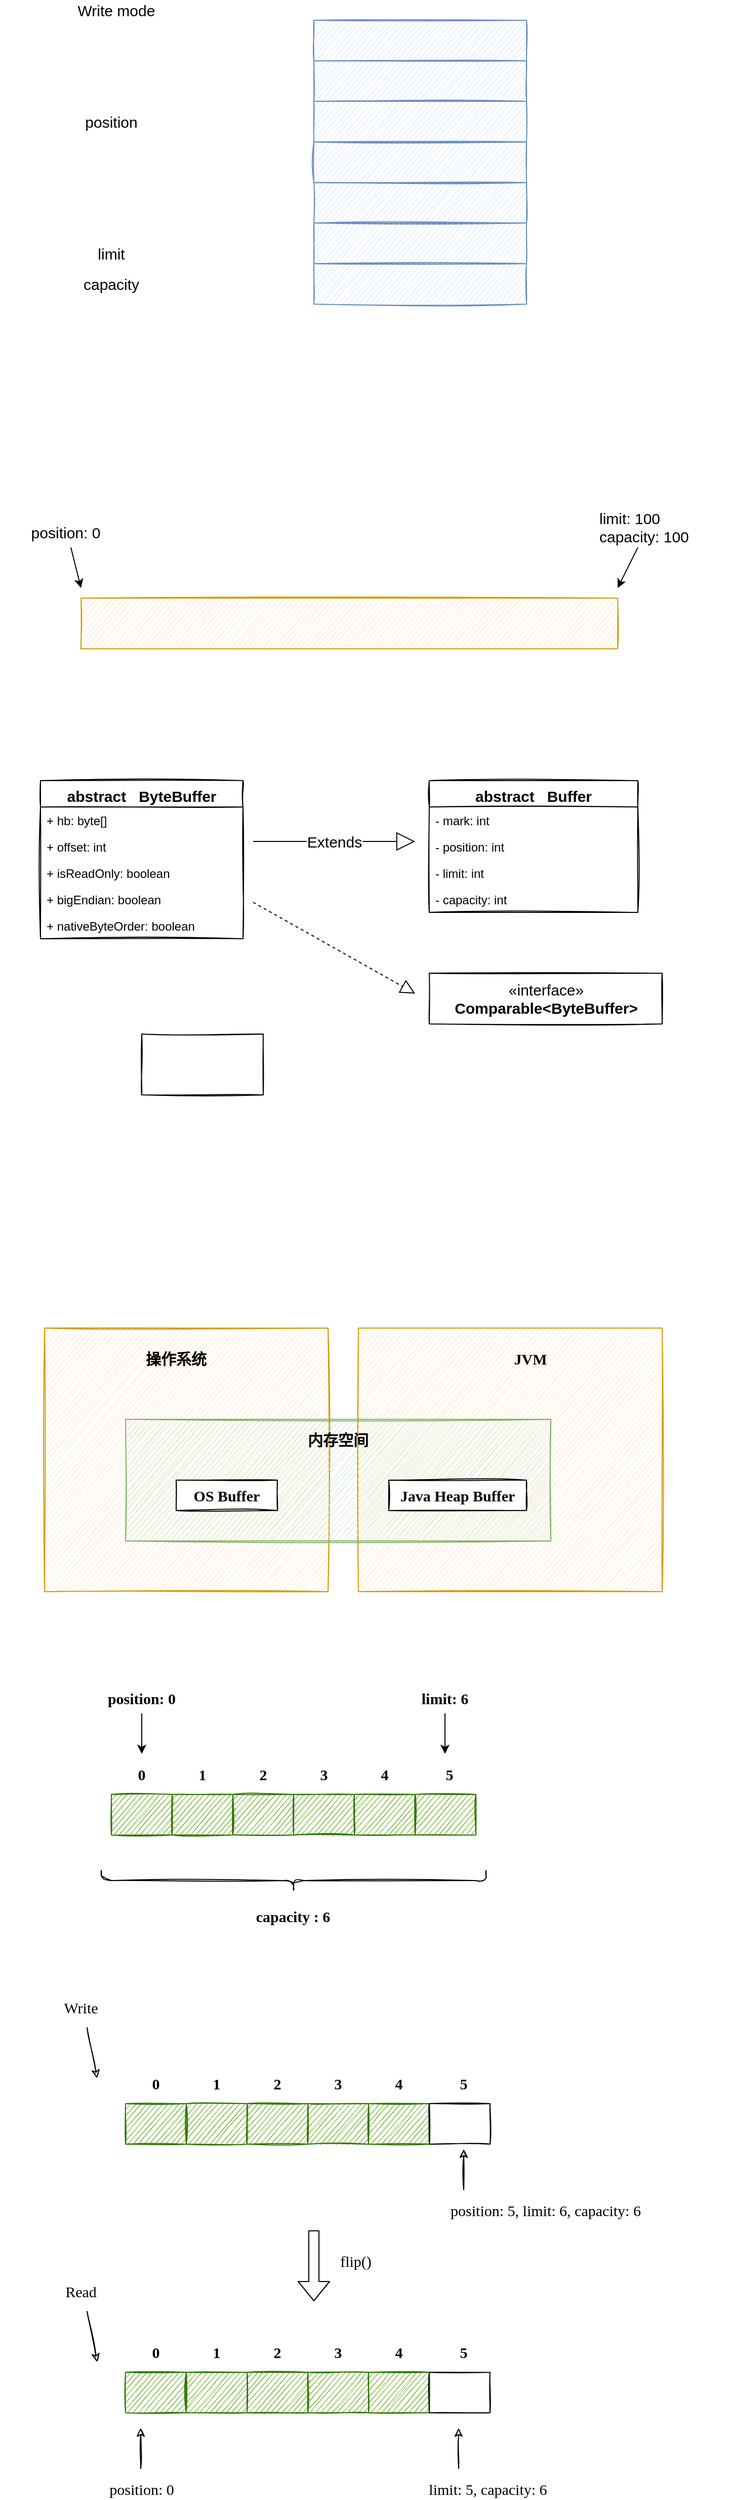 <mxfile version="14.5.1" type="device"><diagram id="aV8cv1iNoZJhpz3Em5e8" name="ByteBuffer"><mxGraphModel dx="942" dy="652" grid="1" gridSize="10" guides="1" tooltips="1" connect="1" arrows="1" fold="1" page="1" pageScale="1" pageWidth="827" pageHeight="1169" math="0" shadow="0"><root><mxCell id="0"/><mxCell id="1" parent="0"/><mxCell id="bbNlFA3vaPm4Iiwi7iVU-1" value="" style="rounded=0;whiteSpace=wrap;html=1;sketch=1;fillColor=#dae8fc;strokeColor=#6c8ebf;" parent="1" vertex="1"><mxGeometry x="320" y="70" width="210" height="40" as="geometry"/></mxCell><mxCell id="bbNlFA3vaPm4Iiwi7iVU-2" value="&lt;span style=&quot;color: rgba(0 , 0 , 0 , 0) ; font-family: monospace ; font-size: 0px&quot;&gt;%3CmxGraphModel%3E%3Croot%3E%3CmxCell%20id%3D%220%22%2F%3E%3CmxCell%20id%3D%221%22%20parent%3D%220%22%2F%3E%3CmxCell%20id%3D%222%22%20value%3D%22%22%20style%3D%22rounded%3D0%3BwhiteSpace%3Dwrap%3Bhtml%3D1%3Bsketch%3D1%3BfillColor%3Dnone%3B%22%20vertex%3D%221%22%20parent%3D%221%22%3E%3CmxGeometry%20x%3D%22320%22%20y%3D%2270%22%20width%3D%22210%22%20height%3D%2240%22%20as%3D%22geometry%22%2F%3E%3C%2FmxCell%3E%3C%2Froot%3E%3C%2FmxGraphModel%3E&lt;/span&gt;" style="rounded=0;whiteSpace=wrap;html=1;sketch=1;fillColor=#dae8fc;strokeColor=#6c8ebf;" parent="1" vertex="1"><mxGeometry x="320" y="110" width="210" height="40" as="geometry"/></mxCell><mxCell id="bbNlFA3vaPm4Iiwi7iVU-3" value="&lt;span style=&quot;color: rgba(0 , 0 , 0 , 0) ; font-family: monospace ; font-size: 0px&quot;&gt;%3CmxGraphModel%3E%3Croot%3E%3CmxCell%20id%3D%220%22%2F%3E%3CmxCell%20id%3D%221%22%20parent%3D%220%22%2F%3E%3CmxCell%20id%3D%222%22%20value%3D%22%22%20style%3D%22rounded%3D0%3BwhiteSpace%3Dwrap%3Bhtml%3D1%3Bsketch%3D1%3BfillColor%3Dnone%3B%22%20vertex%3D%221%22%20parent%3D%221%22%3E%3CmxGeometry%20x%3D%22320%22%20y%3D%2270%22%20width%3D%22210%22%20height%3D%2240%22%20as%3D%22geometry%22%2F%3E%3C%2FmxCell%3E%3C%2Froot%3E%3C%2FmxGraphModel%3E&lt;/span&gt;" style="rounded=0;whiteSpace=wrap;html=1;sketch=1;fillColor=#dae8fc;strokeColor=#6c8ebf;" parent="1" vertex="1"><mxGeometry x="320" y="150" width="210" height="40" as="geometry"/></mxCell><mxCell id="bbNlFA3vaPm4Iiwi7iVU-4" value="&lt;span style=&quot;color: rgba(0 , 0 , 0 , 0) ; font-family: monospace ; font-size: 0px&quot;&gt;%3CmxGraphModel%3E%3Croot%3E%3CmxCell%20id%3D%220%22%2F%3E%3CmxCell%20id%3D%221%22%20parent%3D%220%22%2F%3E%3CmxCell%20id%3D%222%22%20value%3D%22%22%20style%3D%22rounded%3D0%3BwhiteSpace%3Dwrap%3Bhtml%3D1%3Bsketch%3D1%3BfillColor%3Dnone%3B%22%20vertex%3D%221%22%20parent%3D%221%22%3E%3CmxGeometry%20x%3D%22320%22%20y%3D%2270%22%20width%3D%22210%22%20height%3D%2240%22%20as%3D%22geometry%22%2F%3E%3C%2FmxCell%3E%3C%2Froot%3E%3C%2FmxGraphModel%3E&lt;/span&gt;" style="rounded=0;whiteSpace=wrap;html=1;sketch=1;fillColor=#dae8fc;strokeColor=#6c8ebf;" parent="1" vertex="1"><mxGeometry x="320" y="190" width="210" height="40" as="geometry"/></mxCell><mxCell id="bbNlFA3vaPm4Iiwi7iVU-5" value="&lt;span style=&quot;color: rgba(0 , 0 , 0 , 0) ; font-family: monospace ; font-size: 0px&quot;&gt;%3CmxGraphModel%3E%3Croot%3E%3CmxCell%20id%3D%220%22%2F%3E%3CmxCell%20id%3D%221%22%20parent%3D%220%22%2F%3E%3CmxCell%20id%3D%222%22%20value%3D%22%22%20style%3D%22rounded%3D0%3BwhiteSpace%3Dwrap%3Bhtml%3D1%3Bsketch%3D1%3BfillColor%3Dnone%3B%22%20vertex%3D%221%22%20parent%3D%221%22%3E%3CmxGeometry%20x%3D%22320%22%20y%3D%2270%22%20width%3D%22210%22%20height%3D%2240%22%20as%3D%22geometry%22%2F%3E%3C%2FmxCell%3E%3C%2Froot%3E%3C%2FmxGraphModel%3E&lt;/span&gt;" style="rounded=0;whiteSpace=wrap;html=1;sketch=1;fillColor=#dae8fc;strokeColor=#6c8ebf;" parent="1" vertex="1"><mxGeometry x="320" y="230" width="210" height="40" as="geometry"/></mxCell><mxCell id="bbNlFA3vaPm4Iiwi7iVU-6" value="&lt;span style=&quot;color: rgba(0 , 0 , 0 , 0) ; font-family: monospace ; font-size: 0px&quot;&gt;%3CmxGraphModel%3E%3Croot%3E%3CmxCell%20id%3D%220%22%2F%3E%3CmxCell%20id%3D%221%22%20parent%3D%220%22%2F%3E%3CmxCell%20id%3D%222%22%20value%3D%22%22%20style%3D%22rounded%3D0%3BwhiteSpace%3Dwrap%3Bhtml%3D1%3Bsketch%3D1%3BfillColor%3Dnone%3B%22%20vertex%3D%221%22%20parent%3D%221%22%3E%3CmxGeometry%20x%3D%22320%22%20y%3D%2270%22%20width%3D%22210%22%20height%3D%2240%22%20as%3D%22geometry%22%2F%3E%3C%2FmxCell%3E%3C%2Froot%3E%3C%2FmxGraphModel%3E&lt;/span&gt;" style="rounded=0;whiteSpace=wrap;html=1;sketch=1;fillColor=#dae8fc;strokeColor=#6c8ebf;" parent="1" vertex="1"><mxGeometry x="320" y="270" width="210" height="40" as="geometry"/></mxCell><mxCell id="bbNlFA3vaPm4Iiwi7iVU-7" value="&lt;span style=&quot;color: rgba(0 , 0 , 0 , 0) ; font-family: monospace ; font-size: 0px&quot;&gt;%3CmxGraphModel%3E%3Croot%3E%3CmxCell%20id%3D%220%22%2F%3E%3CmxCell%20id%3D%221%22%20parent%3D%220%22%2F%3E%3CmxCell%20id%3D%222%22%20value%3D%22%22%20style%3D%22rounded%3D0%3BwhiteSpace%3Dwrap%3Bhtml%3D1%3Bsketch%3D1%3BfillColor%3Dnone%3B%22%20vertex%3D%221%22%20parent%3D%221%22%3E%3CmxGeometry%20x%3D%22320%22%20y%3D%2270%22%20width%3D%22210%22%20height%3D%2240%22%20as%3D%22geometry%22%2F%3E%3C%2FmxCell%3E%3C%2Froot%3E%3C%2FmxGraphModel%3E&lt;/span&gt;" style="rounded=0;whiteSpace=wrap;html=1;sketch=1;fillColor=#dae8fc;strokeColor=#6c8ebf;" parent="1" vertex="1"><mxGeometry x="320" y="310" width="210" height="40" as="geometry"/></mxCell><mxCell id="bbNlFA3vaPm4Iiwi7iVU-8" value="Write mode" style="text;html=1;strokeColor=none;fillColor=none;align=center;verticalAlign=middle;whiteSpace=wrap;rounded=0;sketch=1;fontSize=15;" parent="1" vertex="1"><mxGeometry x="70" y="50" width="110" height="20" as="geometry"/></mxCell><mxCell id="bbNlFA3vaPm4Iiwi7iVU-9" value="position" style="text;html=1;strokeColor=none;fillColor=none;align=center;verticalAlign=middle;whiteSpace=wrap;rounded=0;sketch=1;fontSize=15;" parent="1" vertex="1"><mxGeometry x="100" y="160" width="40" height="20" as="geometry"/></mxCell><mxCell id="bbNlFA3vaPm4Iiwi7iVU-11" value="limit" style="text;html=1;strokeColor=none;fillColor=none;align=center;verticalAlign=middle;whiteSpace=wrap;rounded=0;sketch=1;fontSize=15;" parent="1" vertex="1"><mxGeometry x="100" y="290" width="40" height="20" as="geometry"/></mxCell><mxCell id="bbNlFA3vaPm4Iiwi7iVU-12" value="capacity" style="text;html=1;strokeColor=none;fillColor=none;align=center;verticalAlign=middle;whiteSpace=wrap;rounded=0;sketch=1;fontSize=15;" parent="1" vertex="1"><mxGeometry x="100" y="320" width="40" height="20" as="geometry"/></mxCell><mxCell id="akm_4UC44dpxGQBmoa22-1" value="abstract   ByteBuffer" style="swimlane;fontStyle=1;align=center;verticalAlign=top;childLayout=stackLayout;horizontal=1;startSize=26;horizontalStack=0;resizeParent=1;resizeParentMax=0;resizeLast=0;collapsible=1;marginBottom=0;sketch=1;fillColor=none;fontSize=15;" parent="1" vertex="1"><mxGeometry x="50" y="820" width="200" height="156" as="geometry"/></mxCell><mxCell id="akm_4UC44dpxGQBmoa22-2" value="+ hb: byte[]" style="text;strokeColor=none;fillColor=none;align=left;verticalAlign=top;spacingLeft=4;spacingRight=4;overflow=hidden;rotatable=0;points=[[0,0.5],[1,0.5]];portConstraint=eastwest;" parent="akm_4UC44dpxGQBmoa22-1" vertex="1"><mxGeometry y="26" width="200" height="26" as="geometry"/></mxCell><mxCell id="akm_4UC44dpxGQBmoa22-4" value="+ offset: int" style="text;strokeColor=none;fillColor=none;align=left;verticalAlign=top;spacingLeft=4;spacingRight=4;overflow=hidden;rotatable=0;points=[[0,0.5],[1,0.5]];portConstraint=eastwest;" parent="akm_4UC44dpxGQBmoa22-1" vertex="1"><mxGeometry y="52" width="200" height="26" as="geometry"/></mxCell><mxCell id="akm_4UC44dpxGQBmoa22-5" value="+ isReadOnly: boolean" style="text;strokeColor=none;fillColor=none;align=left;verticalAlign=top;spacingLeft=4;spacingRight=4;overflow=hidden;rotatable=0;points=[[0,0.5],[1,0.5]];portConstraint=eastwest;" parent="akm_4UC44dpxGQBmoa22-1" vertex="1"><mxGeometry y="78" width="200" height="26" as="geometry"/></mxCell><mxCell id="akm_4UC44dpxGQBmoa22-6" value="+ bigEndian: boolean" style="text;strokeColor=none;fillColor=none;align=left;verticalAlign=top;spacingLeft=4;spacingRight=4;overflow=hidden;rotatable=0;points=[[0,0.5],[1,0.5]];portConstraint=eastwest;" parent="akm_4UC44dpxGQBmoa22-1" vertex="1"><mxGeometry y="104" width="200" height="26" as="geometry"/></mxCell><mxCell id="akm_4UC44dpxGQBmoa22-7" value="+ nativeByteOrder: boolean" style="text;strokeColor=none;fillColor=none;align=left;verticalAlign=top;spacingLeft=4;spacingRight=4;overflow=hidden;rotatable=0;points=[[0,0.5],[1,0.5]];portConstraint=eastwest;" parent="akm_4UC44dpxGQBmoa22-1" vertex="1"><mxGeometry y="130" width="200" height="26" as="geometry"/></mxCell><mxCell id="akm_4UC44dpxGQBmoa22-8" value="abstract   Buffer" style="swimlane;fontStyle=1;align=center;verticalAlign=top;childLayout=stackLayout;horizontal=1;startSize=26;horizontalStack=0;resizeParent=1;resizeParentMax=0;resizeLast=0;collapsible=1;marginBottom=0;sketch=1;fillColor=none;fontSize=15;" parent="1" vertex="1"><mxGeometry x="434" y="820" width="206" height="130" as="geometry"/></mxCell><mxCell id="4gChv5zFlr5U6r0OoWAq-1" value="- mark: int" style="text;strokeColor=none;fillColor=none;align=left;verticalAlign=top;spacingLeft=4;spacingRight=4;overflow=hidden;rotatable=0;points=[[0,0.5],[1,0.5]];portConstraint=eastwest;" parent="akm_4UC44dpxGQBmoa22-8" vertex="1"><mxGeometry y="26" width="206" height="26" as="geometry"/></mxCell><mxCell id="akm_4UC44dpxGQBmoa22-9" value="- position: int" style="text;strokeColor=none;fillColor=none;align=left;verticalAlign=top;spacingLeft=4;spacingRight=4;overflow=hidden;rotatable=0;points=[[0,0.5],[1,0.5]];portConstraint=eastwest;" parent="akm_4UC44dpxGQBmoa22-8" vertex="1"><mxGeometry y="52" width="206" height="26" as="geometry"/></mxCell><mxCell id="akm_4UC44dpxGQBmoa22-10" value="- limit: int" style="text;strokeColor=none;fillColor=none;align=left;verticalAlign=top;spacingLeft=4;spacingRight=4;overflow=hidden;rotatable=0;points=[[0,0.5],[1,0.5]];portConstraint=eastwest;" parent="akm_4UC44dpxGQBmoa22-8" vertex="1"><mxGeometry y="78" width="206" height="26" as="geometry"/></mxCell><mxCell id="akm_4UC44dpxGQBmoa22-11" value="- capacity: int" style="text;strokeColor=none;fillColor=none;align=left;verticalAlign=top;spacingLeft=4;spacingRight=4;overflow=hidden;rotatable=0;points=[[0,0.5],[1,0.5]];portConstraint=eastwest;" parent="akm_4UC44dpxGQBmoa22-8" vertex="1"><mxGeometry y="104" width="206" height="26" as="geometry"/></mxCell><mxCell id="akm_4UC44dpxGQBmoa22-14" value="Extends" style="endArrow=block;endSize=16;endFill=0;html=1;fontSize=15;" parent="1" edge="1"><mxGeometry width="160" relative="1" as="geometry"><mxPoint x="260" y="880" as="sourcePoint"/><mxPoint x="420" y="880" as="targetPoint"/></mxGeometry></mxCell><mxCell id="akm_4UC44dpxGQBmoa22-15" value="" style="rounded=0;whiteSpace=wrap;html=1;sketch=1;fillColor=#ffe6cc;fontSize=15;strokeColor=#d79b00;" parent="1" vertex="1"><mxGeometry x="90" y="640" width="530" height="50" as="geometry"/></mxCell><mxCell id="akm_4UC44dpxGQBmoa22-16" value="" style="endArrow=classic;html=1;fontSize=15;" parent="1" edge="1"><mxGeometry width="50" height="50" relative="1" as="geometry"><mxPoint x="80" y="590" as="sourcePoint"/><mxPoint x="90" y="630" as="targetPoint"/></mxGeometry></mxCell><mxCell id="akm_4UC44dpxGQBmoa22-17" value="position: 0" style="text;html=1;strokeColor=none;fillColor=none;align=center;verticalAlign=middle;whiteSpace=wrap;rounded=0;sketch=1;fontSize=15;" parent="1" vertex="1"><mxGeometry x="10" y="565" width="130" height="20" as="geometry"/></mxCell><mxCell id="akm_4UC44dpxGQBmoa22-18" value="limit: 100&lt;br&gt;capacity: 100" style="text;html=1;strokeColor=none;fillColor=none;align=left;verticalAlign=middle;whiteSpace=wrap;rounded=0;sketch=1;fontSize=15;" parent="1" vertex="1"><mxGeometry x="600" y="560" width="130" height="20" as="geometry"/></mxCell><mxCell id="akm_4UC44dpxGQBmoa22-19" value="" style="endArrow=classic;html=1;fontSize=15;" parent="1" edge="1"><mxGeometry width="50" height="50" relative="1" as="geometry"><mxPoint x="640" y="590" as="sourcePoint"/><mxPoint x="620" y="630" as="targetPoint"/></mxGeometry></mxCell><mxCell id="4gChv5zFlr5U6r0OoWAq-7" value="«interface»&lt;br style=&quot;font-size: 15px&quot;&gt;&lt;b&gt;Comparable&amp;lt;ByteBuffer&amp;gt;&lt;/b&gt;" style="html=1;sketch=1;fillColor=none;fontSize=15;" parent="1" vertex="1"><mxGeometry x="434" y="1010" width="230" height="50" as="geometry"/></mxCell><mxCell id="4gChv5zFlr5U6r0OoWAq-8" value="" style="endArrow=block;dashed=1;endFill=0;endSize=12;html=1;fontSize=15;" parent="1" edge="1"><mxGeometry width="160" relative="1" as="geometry"><mxPoint x="260" y="940" as="sourcePoint"/><mxPoint x="420" y="1030" as="targetPoint"/></mxGeometry></mxCell><mxCell id="fisRkOEDoZY_McsGAtyk-1" value="" style="rounded=0;whiteSpace=wrap;html=1;sketch=1;fillColor=#ffe6cc;strokeColor=#d79b00;fontFamily=Comic Sans MS;fontSize=15;fontStyle=1" parent="1" vertex="1"><mxGeometry x="54" y="1360" width="280" height="260" as="geometry"/></mxCell><mxCell id="fisRkOEDoZY_McsGAtyk-2" value="" style="rounded=0;whiteSpace=wrap;html=1;sketch=1;fillColor=#ffe6cc;strokeColor=#d79b00;fontFamily=Comic Sans MS;fontSize=15;fontStyle=1" parent="1" vertex="1"><mxGeometry x="364" y="1360" width="300" height="260" as="geometry"/></mxCell><mxCell id="fisRkOEDoZY_McsGAtyk-3" value="JVM" style="text;html=1;strokeColor=none;fillColor=none;align=center;verticalAlign=middle;whiteSpace=wrap;rounded=0;sketch=1;fontFamily=Comic Sans MS;fontSize=15;fontStyle=1" parent="1" vertex="1"><mxGeometry x="514" y="1380" width="40" height="20" as="geometry"/></mxCell><mxCell id="fisRkOEDoZY_McsGAtyk-4" value="操作系统" style="text;html=1;strokeColor=none;fillColor=none;align=center;verticalAlign=middle;whiteSpace=wrap;rounded=0;sketch=1;fontFamily=Comic Sans MS;fontSize=15;fontStyle=1" parent="1" vertex="1"><mxGeometry x="134" y="1380" width="100" height="20" as="geometry"/></mxCell><mxCell id="fisRkOEDoZY_McsGAtyk-5" value="" style="rounded=0;whiteSpace=wrap;html=1;sketch=1;fillColor=#d5e8d4;strokeColor=#82b366;fontFamily=Comic Sans MS;fontSize=15;fontStyle=1" parent="1" vertex="1"><mxGeometry x="134" y="1450" width="420" height="120" as="geometry"/></mxCell><mxCell id="fisRkOEDoZY_McsGAtyk-6" value="内存空间" style="text;html=1;strokeColor=none;fillColor=none;align=center;verticalAlign=middle;whiteSpace=wrap;rounded=0;sketch=1;fontFamily=Comic Sans MS;fontSize=15;fontStyle=1" parent="1" vertex="1"><mxGeometry x="309" y="1460" width="70" height="20" as="geometry"/></mxCell><mxCell id="fisRkOEDoZY_McsGAtyk-7" value="" style="rounded=0;whiteSpace=wrap;html=1;sketch=1;fillColor=#ffffff;fontFamily=Comic Sans MS;" parent="1" vertex="1"><mxGeometry x="150" y="1070" width="120" height="60" as="geometry"/></mxCell><mxCell id="fisRkOEDoZY_McsGAtyk-8" value="Java Heap Buffer" style="rounded=0;whiteSpace=wrap;html=1;sketch=1;fillColor=#ffffff;fontFamily=Comic Sans MS;fontSize=15;fontStyle=1" parent="1" vertex="1"><mxGeometry x="394" y="1510" width="136" height="30" as="geometry"/></mxCell><mxCell id="fisRkOEDoZY_McsGAtyk-9" value="OS Buffer" style="rounded=0;whiteSpace=wrap;html=1;sketch=1;fillColor=#ffffff;fontFamily=Comic Sans MS;fontSize=15;fontStyle=1" parent="1" vertex="1"><mxGeometry x="184" y="1510" width="100" height="30" as="geometry"/></mxCell><mxCell id="fisRkOEDoZY_McsGAtyk-10" value="" style="rounded=0;whiteSpace=wrap;html=1;sketch=1;fontFamily=Comic Sans MS;fontSize=15;fillColor=#60a917;strokeColor=#2D7600;fontColor=#ffffff;fontStyle=1" parent="1" vertex="1"><mxGeometry x="120" y="1820" width="60" height="40" as="geometry"/></mxCell><mxCell id="fisRkOEDoZY_McsGAtyk-13" value="" style="rounded=0;whiteSpace=wrap;html=1;sketch=1;fontFamily=Comic Sans MS;fontSize=15;fillColor=#60a917;strokeColor=#2D7600;fontColor=#ffffff;fontStyle=1" parent="1" vertex="1"><mxGeometry x="180" y="1820" width="60" height="40" as="geometry"/></mxCell><mxCell id="fisRkOEDoZY_McsGAtyk-14" value="" style="rounded=0;whiteSpace=wrap;html=1;sketch=1;fontFamily=Comic Sans MS;fontSize=15;fillColor=#60a917;strokeColor=#2D7600;fontColor=#ffffff;fontStyle=1" parent="1" vertex="1"><mxGeometry x="240" y="1820" width="60" height="40" as="geometry"/></mxCell><mxCell id="fisRkOEDoZY_McsGAtyk-15" value="" style="rounded=0;whiteSpace=wrap;html=1;sketch=1;fontFamily=Comic Sans MS;fontSize=15;fillColor=#60a917;strokeColor=#2D7600;fontColor=#ffffff;fontStyle=1" parent="1" vertex="1"><mxGeometry x="300" y="1820" width="60" height="40" as="geometry"/></mxCell><mxCell id="fisRkOEDoZY_McsGAtyk-16" value="" style="rounded=0;whiteSpace=wrap;html=1;sketch=1;fontFamily=Comic Sans MS;fontSize=15;fillColor=#60a917;strokeColor=#2D7600;fontColor=#ffffff;fontStyle=1" parent="1" vertex="1"><mxGeometry x="360" y="1820" width="60" height="40" as="geometry"/></mxCell><mxCell id="fisRkOEDoZY_McsGAtyk-17" value="" style="rounded=0;whiteSpace=wrap;html=1;sketch=1;fontFamily=Comic Sans MS;fontSize=15;fillColor=#60a917;strokeColor=#2D7600;fontColor=#ffffff;fontStyle=1" parent="1" vertex="1"><mxGeometry x="420" y="1820" width="60" height="40" as="geometry"/></mxCell><mxCell id="fisRkOEDoZY_McsGAtyk-18" value="0" style="text;html=1;strokeColor=none;fillColor=none;align=center;verticalAlign=middle;whiteSpace=wrap;rounded=0;sketch=1;fontFamily=Comic Sans MS;fontSize=15;fontStyle=1" parent="1" vertex="1"><mxGeometry x="130" y="1790" width="40" height="20" as="geometry"/></mxCell><mxCell id="fisRkOEDoZY_McsGAtyk-19" value="1" style="text;html=1;strokeColor=none;fillColor=none;align=center;verticalAlign=middle;whiteSpace=wrap;rounded=0;sketch=1;fontFamily=Comic Sans MS;fontSize=15;fontStyle=1" parent="1" vertex="1"><mxGeometry x="190" y="1790" width="40" height="20" as="geometry"/></mxCell><mxCell id="fisRkOEDoZY_McsGAtyk-20" value="2" style="text;html=1;strokeColor=none;fillColor=none;align=center;verticalAlign=middle;whiteSpace=wrap;rounded=0;sketch=1;fontFamily=Comic Sans MS;fontSize=15;fontStyle=1" parent="1" vertex="1"><mxGeometry x="250" y="1790" width="40" height="20" as="geometry"/></mxCell><mxCell id="fisRkOEDoZY_McsGAtyk-21" value="3" style="text;html=1;strokeColor=none;fillColor=none;align=center;verticalAlign=middle;whiteSpace=wrap;rounded=0;sketch=1;fontFamily=Comic Sans MS;fontSize=15;fontStyle=1" parent="1" vertex="1"><mxGeometry x="310" y="1790" width="40" height="20" as="geometry"/></mxCell><mxCell id="fisRkOEDoZY_McsGAtyk-22" value="4" style="text;html=1;strokeColor=none;fillColor=none;align=center;verticalAlign=middle;whiteSpace=wrap;rounded=0;sketch=1;fontFamily=Comic Sans MS;fontSize=15;fontStyle=1" parent="1" vertex="1"><mxGeometry x="370" y="1790" width="40" height="20" as="geometry"/></mxCell><mxCell id="fisRkOEDoZY_McsGAtyk-23" value="5" style="text;html=1;strokeColor=none;fillColor=none;align=center;verticalAlign=middle;whiteSpace=wrap;rounded=0;sketch=1;fontFamily=Comic Sans MS;fontSize=15;fontStyle=1" parent="1" vertex="1"><mxGeometry x="434" y="1790" width="40" height="20" as="geometry"/></mxCell><mxCell id="fisRkOEDoZY_McsGAtyk-24" value="" style="shape=curlyBracket;whiteSpace=wrap;html=1;rounded=1;sketch=1;fillColor=none;fontFamily=Comic Sans MS;fontSize=15;rotation=-90;fontStyle=1" parent="1" vertex="1"><mxGeometry x="290" y="1715" width="20" height="380" as="geometry"/></mxCell><mxCell id="fisRkOEDoZY_McsGAtyk-25" value="capacity : 6" style="text;html=1;align=center;verticalAlign=middle;resizable=0;points=[];autosize=1;fontSize=15;fontFamily=Comic Sans MS;fontStyle=1" parent="1" vertex="1"><mxGeometry x="249" y="1930" width="100" height="20" as="geometry"/></mxCell><mxCell id="fisRkOEDoZY_McsGAtyk-26" value="" style="endArrow=classic;html=1;fontFamily=Comic Sans MS;fontSize=15;fontStyle=1" parent="1" edge="1"><mxGeometry width="50" height="50" relative="1" as="geometry"><mxPoint x="150" y="1740" as="sourcePoint"/><mxPoint x="150" y="1780" as="targetPoint"/></mxGeometry></mxCell><mxCell id="fisRkOEDoZY_McsGAtyk-27" value="" style="endArrow=classic;html=1;fontFamily=Comic Sans MS;fontSize=15;fontStyle=1" parent="1" edge="1"><mxGeometry width="50" height="50" relative="1" as="geometry"><mxPoint x="449.5" y="1740" as="sourcePoint"/><mxPoint x="449.5" y="1780" as="targetPoint"/></mxGeometry></mxCell><mxCell id="fisRkOEDoZY_McsGAtyk-28" value="position: 0" style="text;html=1;strokeColor=none;fillColor=none;align=center;verticalAlign=middle;whiteSpace=wrap;rounded=0;sketch=1;fontFamily=Comic Sans MS;fontSize=15;fontStyle=1" parent="1" vertex="1"><mxGeometry x="110" y="1715" width="80" height="20" as="geometry"/></mxCell><mxCell id="fisRkOEDoZY_McsGAtyk-29" value="limit: 6" style="text;html=1;align=center;verticalAlign=middle;resizable=0;points=[];autosize=1;fontSize=15;fontFamily=Comic Sans MS;fontStyle=1" parent="1" vertex="1"><mxGeometry x="414" y="1715" width="70" height="20" as="geometry"/></mxCell><mxCell id="6fE58o1h5H-IRjfDg7Q9-3" value="" style="rounded=0;whiteSpace=wrap;html=1;sketch=1;fontFamily=Comic Sans MS;fontSize=15;fillColor=#60a917;strokeColor=#2D7600;fontColor=#ffffff;fontStyle=1" vertex="1" parent="1"><mxGeometry x="134" y="2125" width="60" height="40" as="geometry"/></mxCell><mxCell id="6fE58o1h5H-IRjfDg7Q9-4" value="" style="rounded=0;whiteSpace=wrap;html=1;sketch=1;fontFamily=Comic Sans MS;fontSize=15;fillColor=#60a917;strokeColor=#2D7600;fontColor=#ffffff;fontStyle=1" vertex="1" parent="1"><mxGeometry x="194" y="2125" width="60" height="40" as="geometry"/></mxCell><mxCell id="6fE58o1h5H-IRjfDg7Q9-5" value="" style="rounded=0;whiteSpace=wrap;html=1;sketch=1;fontFamily=Comic Sans MS;fontSize=15;fillColor=#60a917;strokeColor=#2D7600;fontColor=#ffffff;fontStyle=1" vertex="1" parent="1"><mxGeometry x="254" y="2125" width="60" height="40" as="geometry"/></mxCell><mxCell id="6fE58o1h5H-IRjfDg7Q9-6" value="" style="rounded=0;whiteSpace=wrap;html=1;sketch=1;fontFamily=Comic Sans MS;fontSize=15;fillColor=#60a917;strokeColor=#2D7600;fontColor=#ffffff;fontStyle=1" vertex="1" parent="1"><mxGeometry x="314" y="2125" width="60" height="40" as="geometry"/></mxCell><mxCell id="6fE58o1h5H-IRjfDg7Q9-7" value="" style="rounded=0;whiteSpace=wrap;html=1;sketch=1;fontFamily=Comic Sans MS;fontSize=15;fillColor=#60a917;strokeColor=#2D7600;fontColor=#ffffff;fontStyle=1" vertex="1" parent="1"><mxGeometry x="374" y="2125" width="60" height="40" as="geometry"/></mxCell><mxCell id="6fE58o1h5H-IRjfDg7Q9-8" value="" style="rounded=0;whiteSpace=wrap;html=1;sketch=1;fontFamily=Comic Sans MS;fontSize=15;fontStyle=1;fillColor=none;" vertex="1" parent="1"><mxGeometry x="434" y="2125" width="60" height="40" as="geometry"/></mxCell><mxCell id="6fE58o1h5H-IRjfDg7Q9-9" value="0" style="text;html=1;strokeColor=none;fillColor=none;align=center;verticalAlign=middle;whiteSpace=wrap;rounded=0;sketch=1;fontFamily=Comic Sans MS;fontSize=15;fontStyle=1" vertex="1" parent="1"><mxGeometry x="144" y="2095" width="40" height="20" as="geometry"/></mxCell><mxCell id="6fE58o1h5H-IRjfDg7Q9-10" value="1" style="text;html=1;strokeColor=none;fillColor=none;align=center;verticalAlign=middle;whiteSpace=wrap;rounded=0;sketch=1;fontFamily=Comic Sans MS;fontSize=15;fontStyle=1" vertex="1" parent="1"><mxGeometry x="204" y="2095" width="40" height="20" as="geometry"/></mxCell><mxCell id="6fE58o1h5H-IRjfDg7Q9-11" value="2" style="text;html=1;strokeColor=none;fillColor=none;align=center;verticalAlign=middle;whiteSpace=wrap;rounded=0;sketch=1;fontFamily=Comic Sans MS;fontSize=15;fontStyle=1" vertex="1" parent="1"><mxGeometry x="264" y="2095" width="40" height="20" as="geometry"/></mxCell><mxCell id="6fE58o1h5H-IRjfDg7Q9-12" value="3" style="text;html=1;strokeColor=none;fillColor=none;align=center;verticalAlign=middle;whiteSpace=wrap;rounded=0;sketch=1;fontFamily=Comic Sans MS;fontSize=15;fontStyle=1" vertex="1" parent="1"><mxGeometry x="324" y="2095" width="40" height="20" as="geometry"/></mxCell><mxCell id="6fE58o1h5H-IRjfDg7Q9-13" value="4" style="text;html=1;strokeColor=none;fillColor=none;align=center;verticalAlign=middle;whiteSpace=wrap;rounded=0;sketch=1;fontFamily=Comic Sans MS;fontSize=15;fontStyle=1" vertex="1" parent="1"><mxGeometry x="384" y="2095" width="40" height="20" as="geometry"/></mxCell><mxCell id="6fE58o1h5H-IRjfDg7Q9-14" value="5" style="text;html=1;strokeColor=none;fillColor=none;align=center;verticalAlign=middle;whiteSpace=wrap;rounded=0;sketch=1;fontFamily=Comic Sans MS;fontSize=15;fontStyle=1" vertex="1" parent="1"><mxGeometry x="448" y="2095" width="40" height="20" as="geometry"/></mxCell><mxCell id="6fE58o1h5H-IRjfDg7Q9-15" value="" style="endArrow=classic;html=1;sketch=1;fontFamily=Comic Sans MS;fontSize=15;" edge="1" parent="1"><mxGeometry width="50" height="50" relative="1" as="geometry"><mxPoint x="96" y="2050" as="sourcePoint"/><mxPoint x="106" y="2100" as="targetPoint"/></mxGeometry></mxCell><mxCell id="6fE58o1h5H-IRjfDg7Q9-16" value="Write" style="text;html=1;strokeColor=none;fillColor=none;align=center;verticalAlign=middle;whiteSpace=wrap;rounded=0;sketch=1;fontFamily=Comic Sans MS;fontSize=15;" vertex="1" parent="1"><mxGeometry x="70" y="2020" width="40" height="20" as="geometry"/></mxCell><mxCell id="6fE58o1h5H-IRjfDg7Q9-17" value="position: 5, limit: 6, capacity: 6" style="text;html=1;strokeColor=none;fillColor=none;align=center;verticalAlign=middle;whiteSpace=wrap;rounded=0;sketch=1;fontFamily=Comic Sans MS;fontSize=15;" vertex="1" parent="1"><mxGeometry x="429" y="2220" width="240" height="20" as="geometry"/></mxCell><mxCell id="6fE58o1h5H-IRjfDg7Q9-18" value="" style="endArrow=classic;html=1;fontFamily=Comic Sans MS;fontSize=15;sketch=1;" edge="1" parent="1"><mxGeometry width="50" height="50" relative="1" as="geometry"><mxPoint x="468" y="2210" as="sourcePoint"/><mxPoint x="468" y="2170" as="targetPoint"/></mxGeometry></mxCell><mxCell id="6fE58o1h5H-IRjfDg7Q9-19" value="" style="shape=flexArrow;endArrow=classic;html=1;fontFamily=Comic Sans MS;fontSize=15;" edge="1" parent="1"><mxGeometry width="50" height="50" relative="1" as="geometry"><mxPoint x="320" y="2250" as="sourcePoint"/><mxPoint x="320" y="2320" as="targetPoint"/></mxGeometry></mxCell><mxCell id="6fE58o1h5H-IRjfDg7Q9-20" value="flip()" style="text;html=1;align=center;verticalAlign=middle;resizable=0;points=[];autosize=1;fontSize=15;fontFamily=Comic Sans MS;" vertex="1" parent="1"><mxGeometry x="335.5" y="2270" width="50" height="20" as="geometry"/></mxCell><mxCell id="6fE58o1h5H-IRjfDg7Q9-21" value="" style="rounded=0;whiteSpace=wrap;html=1;sketch=1;fontFamily=Comic Sans MS;fontSize=15;fillColor=#60a917;strokeColor=#2D7600;fontColor=#ffffff;fontStyle=1" vertex="1" parent="1"><mxGeometry x="134" y="2390" width="60" height="40" as="geometry"/></mxCell><mxCell id="6fE58o1h5H-IRjfDg7Q9-22" value="" style="rounded=0;whiteSpace=wrap;html=1;sketch=1;fontFamily=Comic Sans MS;fontSize=15;fillColor=#60a917;strokeColor=#2D7600;fontColor=#ffffff;fontStyle=1" vertex="1" parent="1"><mxGeometry x="194" y="2390" width="60" height="40" as="geometry"/></mxCell><mxCell id="6fE58o1h5H-IRjfDg7Q9-23" value="" style="rounded=0;whiteSpace=wrap;html=1;sketch=1;fontFamily=Comic Sans MS;fontSize=15;fillColor=#60a917;strokeColor=#2D7600;fontColor=#ffffff;fontStyle=1" vertex="1" parent="1"><mxGeometry x="254" y="2390" width="60" height="40" as="geometry"/></mxCell><mxCell id="6fE58o1h5H-IRjfDg7Q9-24" value="" style="rounded=0;whiteSpace=wrap;html=1;sketch=1;fontFamily=Comic Sans MS;fontSize=15;fillColor=#60a917;strokeColor=#2D7600;fontColor=#ffffff;fontStyle=1" vertex="1" parent="1"><mxGeometry x="314" y="2390" width="60" height="40" as="geometry"/></mxCell><mxCell id="6fE58o1h5H-IRjfDg7Q9-25" value="" style="rounded=0;whiteSpace=wrap;html=1;sketch=1;fontFamily=Comic Sans MS;fontSize=15;fillColor=#60a917;strokeColor=#2D7600;fontColor=#ffffff;fontStyle=1" vertex="1" parent="1"><mxGeometry x="374" y="2390" width="60" height="40" as="geometry"/></mxCell><mxCell id="6fE58o1h5H-IRjfDg7Q9-26" value="" style="rounded=0;whiteSpace=wrap;html=1;sketch=1;fontFamily=Comic Sans MS;fontSize=15;fontStyle=1;fillColor=none;" vertex="1" parent="1"><mxGeometry x="434" y="2390" width="60" height="40" as="geometry"/></mxCell><mxCell id="6fE58o1h5H-IRjfDg7Q9-27" value="0" style="text;html=1;strokeColor=none;fillColor=none;align=center;verticalAlign=middle;whiteSpace=wrap;rounded=0;sketch=1;fontFamily=Comic Sans MS;fontSize=15;fontStyle=1" vertex="1" parent="1"><mxGeometry x="144" y="2360" width="40" height="20" as="geometry"/></mxCell><mxCell id="6fE58o1h5H-IRjfDg7Q9-28" value="1" style="text;html=1;strokeColor=none;fillColor=none;align=center;verticalAlign=middle;whiteSpace=wrap;rounded=0;sketch=1;fontFamily=Comic Sans MS;fontSize=15;fontStyle=1" vertex="1" parent="1"><mxGeometry x="204" y="2360" width="40" height="20" as="geometry"/></mxCell><mxCell id="6fE58o1h5H-IRjfDg7Q9-29" value="2" style="text;html=1;strokeColor=none;fillColor=none;align=center;verticalAlign=middle;whiteSpace=wrap;rounded=0;sketch=1;fontFamily=Comic Sans MS;fontSize=15;fontStyle=1" vertex="1" parent="1"><mxGeometry x="264" y="2360" width="40" height="20" as="geometry"/></mxCell><mxCell id="6fE58o1h5H-IRjfDg7Q9-30" value="3" style="text;html=1;strokeColor=none;fillColor=none;align=center;verticalAlign=middle;whiteSpace=wrap;rounded=0;sketch=1;fontFamily=Comic Sans MS;fontSize=15;fontStyle=1" vertex="1" parent="1"><mxGeometry x="324" y="2360" width="40" height="20" as="geometry"/></mxCell><mxCell id="6fE58o1h5H-IRjfDg7Q9-31" value="4" style="text;html=1;strokeColor=none;fillColor=none;align=center;verticalAlign=middle;whiteSpace=wrap;rounded=0;sketch=1;fontFamily=Comic Sans MS;fontSize=15;fontStyle=1" vertex="1" parent="1"><mxGeometry x="384" y="2360" width="40" height="20" as="geometry"/></mxCell><mxCell id="6fE58o1h5H-IRjfDg7Q9-32" value="5" style="text;html=1;strokeColor=none;fillColor=none;align=center;verticalAlign=middle;whiteSpace=wrap;rounded=0;sketch=1;fontFamily=Comic Sans MS;fontSize=15;fontStyle=1" vertex="1" parent="1"><mxGeometry x="448" y="2360" width="40" height="20" as="geometry"/></mxCell><mxCell id="6fE58o1h5H-IRjfDg7Q9-35" value="" style="endArrow=classic;html=1;sketch=1;fontFamily=Comic Sans MS;fontSize=15;" edge="1" parent="1"><mxGeometry width="50" height="50" relative="1" as="geometry"><mxPoint x="96" y="2330" as="sourcePoint"/><mxPoint x="106" y="2380" as="targetPoint"/></mxGeometry></mxCell><mxCell id="6fE58o1h5H-IRjfDg7Q9-36" value="Read" style="text;html=1;strokeColor=none;fillColor=none;align=center;verticalAlign=middle;whiteSpace=wrap;rounded=0;sketch=1;fontFamily=Comic Sans MS;fontSize=15;" vertex="1" parent="1"><mxGeometry x="70" y="2300" width="40" height="20" as="geometry"/></mxCell><mxCell id="6fE58o1h5H-IRjfDg7Q9-37" value="position: 0" style="text;html=1;strokeColor=none;fillColor=none;align=center;verticalAlign=middle;whiteSpace=wrap;rounded=0;sketch=1;fontFamily=Comic Sans MS;fontSize=15;" vertex="1" parent="1"><mxGeometry x="100" y="2495" width="100" height="20" as="geometry"/></mxCell><mxCell id="6fE58o1h5H-IRjfDg7Q9-38" value="" style="endArrow=classic;html=1;fontFamily=Comic Sans MS;fontSize=15;sketch=1;" edge="1" parent="1"><mxGeometry width="50" height="50" relative="1" as="geometry"><mxPoint x="149" y="2485" as="sourcePoint"/><mxPoint x="149" y="2445" as="targetPoint"/></mxGeometry></mxCell><mxCell id="6fE58o1h5H-IRjfDg7Q9-40" value="limit: 5, capacity: 6" style="text;html=1;strokeColor=none;fillColor=none;align=center;verticalAlign=middle;whiteSpace=wrap;rounded=0;sketch=1;fontFamily=Comic Sans MS;fontSize=15;" vertex="1" parent="1"><mxGeometry x="414" y="2495" width="156" height="20" as="geometry"/></mxCell><mxCell id="6fE58o1h5H-IRjfDg7Q9-41" value="" style="endArrow=classic;html=1;fontFamily=Comic Sans MS;fontSize=15;sketch=1;" edge="1" parent="1"><mxGeometry width="50" height="50" relative="1" as="geometry"><mxPoint x="463" y="2485" as="sourcePoint"/><mxPoint x="463" y="2445" as="targetPoint"/></mxGeometry></mxCell></root></mxGraphModel></diagram></mxfile>